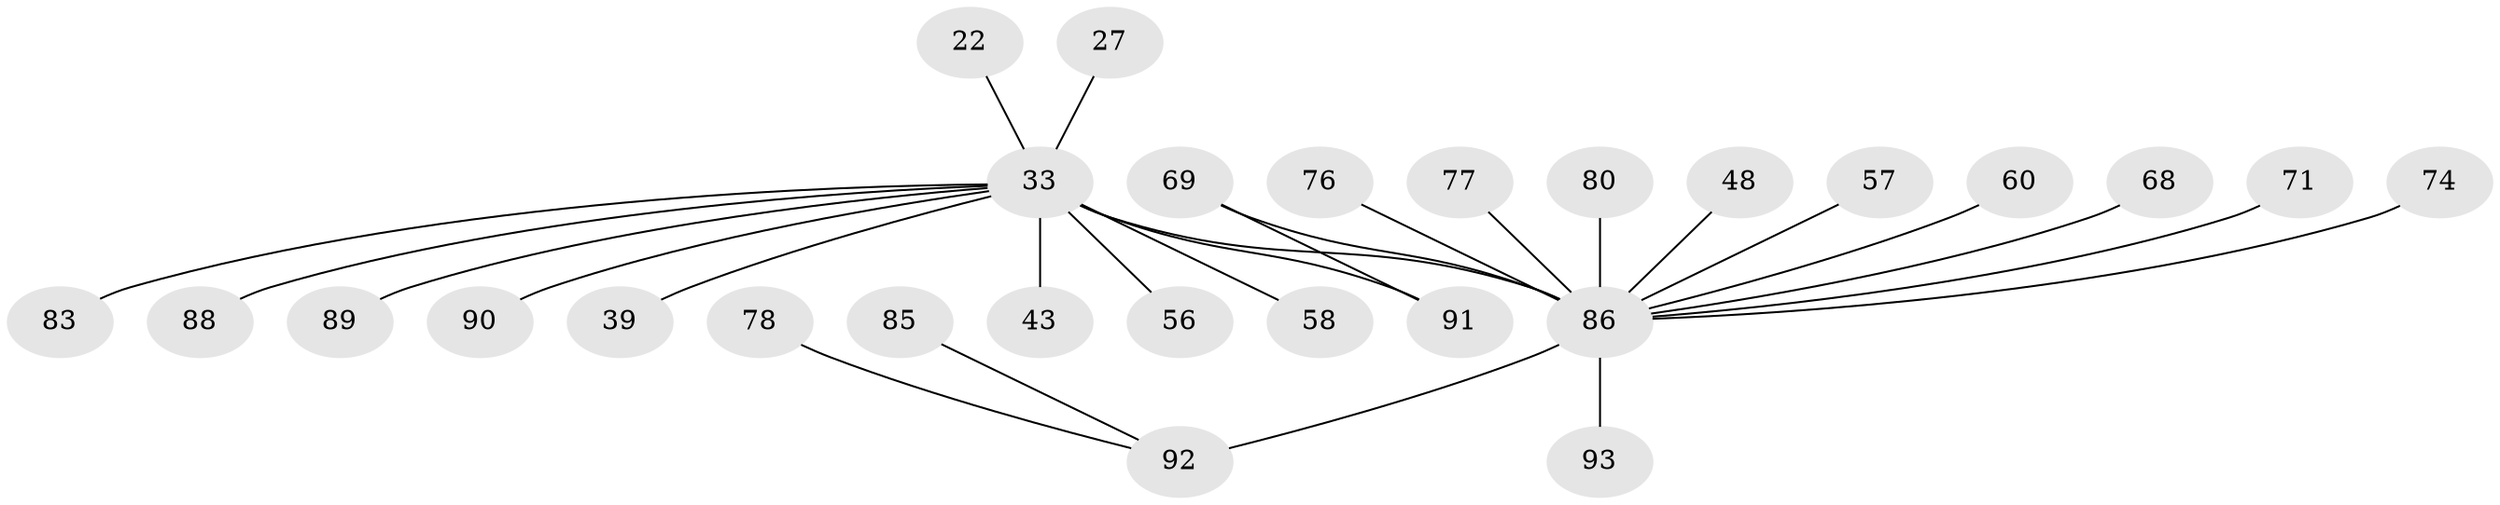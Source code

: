 // original degree distribution, {8: 0.021505376344086023, 7: 0.010752688172043012, 3: 0.12903225806451613, 4: 0.053763440860215055, 2: 0.3333333333333333, 6: 0.010752688172043012, 5: 0.021505376344086023, 1: 0.41935483870967744}
// Generated by graph-tools (version 1.1) at 2025/45/03/04/25 21:45:17]
// undirected, 27 vertices, 27 edges
graph export_dot {
graph [start="1"]
  node [color=gray90,style=filled];
  22;
  27;
  33 [super="+2+7+11"];
  39;
  43;
  48 [super="+10"];
  56 [super="+14+50"];
  57 [super="+20"];
  58 [super="+45"];
  60;
  68 [super="+51"];
  69;
  71;
  74;
  76;
  77 [super="+73"];
  78;
  80;
  83 [super="+82"];
  85;
  86 [super="+16+19+36+53+84+15+17+44"];
  88 [super="+35"];
  89 [super="+38+64+87"];
  90 [super="+55"];
  91 [super="+49"];
  92 [super="+59+79+62+67+75"];
  93 [super="+41"];
  22 -- 33;
  27 -- 33;
  33 -- 39;
  33 -- 91 [weight=2];
  33 -- 43;
  33 -- 86 [weight=4];
  33 -- 56;
  33 -- 89;
  33 -- 88;
  33 -- 58;
  33 -- 90;
  33 -- 83;
  48 -- 86;
  57 -- 86;
  60 -- 86;
  68 -- 86;
  69 -- 91;
  69 -- 86;
  71 -- 86;
  74 -- 86;
  76 -- 86;
  77 -- 86;
  78 -- 92;
  80 -- 86;
  85 -- 92;
  86 -- 92 [weight=2];
  86 -- 93;
}
